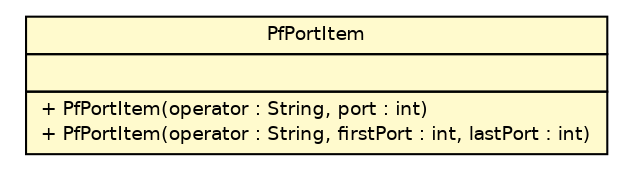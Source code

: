 #!/usr/local/bin/dot
#
# Class diagram 
# Generated by UmlGraph version 4.6 (http://www.spinellis.gr/sw/umlgraph)
#

digraph G {
	edge [fontname="Helvetica",fontsize=10,labelfontname="Helvetica",labelfontsize=10];
	node [fontname="Helvetica",fontsize=10,shape=plaintext];
	// fr.univrennes1.cri.jtacl.equipments.openbsd.PfPortItem
	c17888 [label=<<table border="0" cellborder="1" cellspacing="0" cellpadding="2" port="p" bgcolor="lemonChiffon" href="./PfPortItem.html">
		<tr><td><table border="0" cellspacing="0" cellpadding="1">
			<tr><td> PfPortItem </td></tr>
		</table></td></tr>
		<tr><td><table border="0" cellspacing="0" cellpadding="1">
			<tr><td align="left">  </td></tr>
		</table></td></tr>
		<tr><td><table border="0" cellspacing="0" cellpadding="1">
			<tr><td align="left"> + PfPortItem(operator : String, port : int) </td></tr>
			<tr><td align="left"> + PfPortItem(operator : String, firstPort : int, lastPort : int) </td></tr>
		</table></td></tr>
		</table>>, fontname="Helvetica", fontcolor="black", fontsize=9.0];
}

